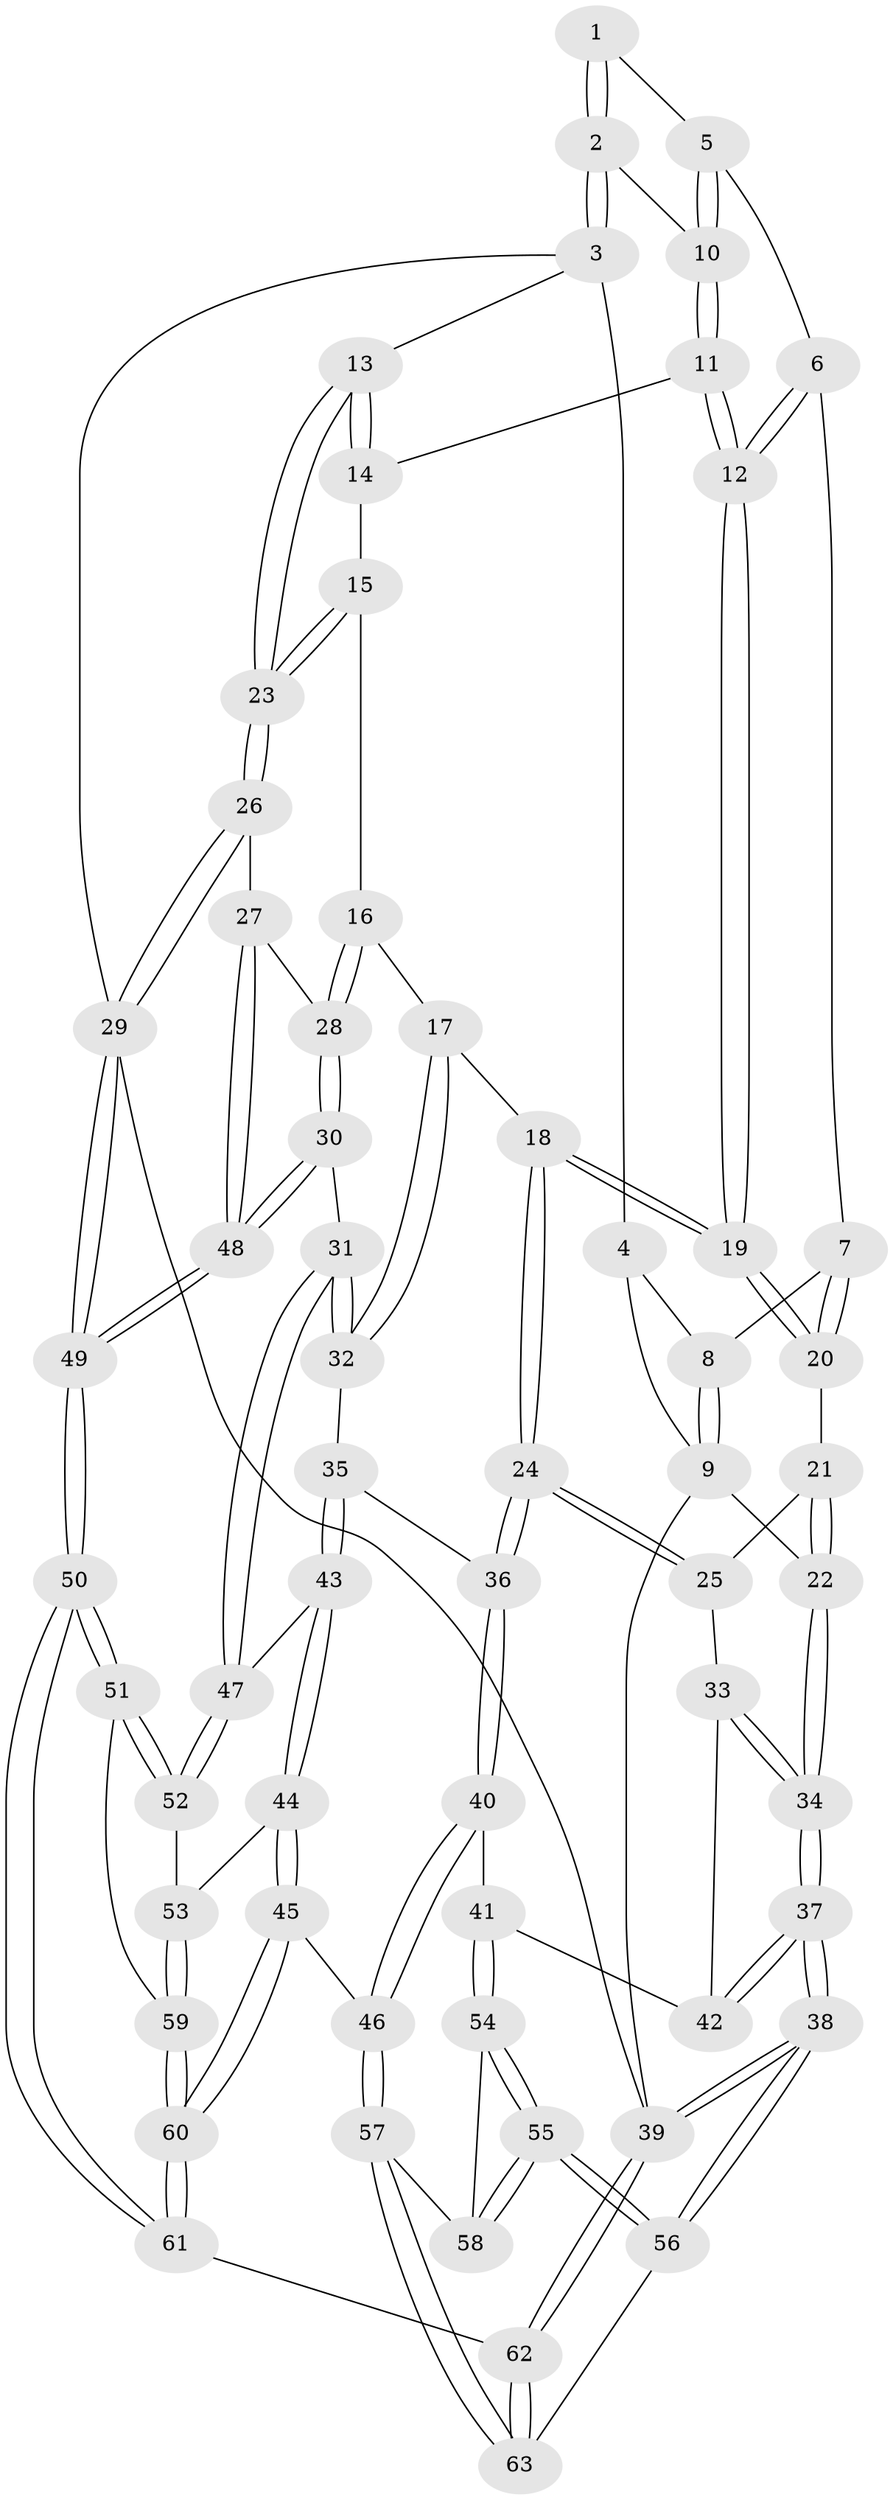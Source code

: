 // Generated by graph-tools (version 1.1) at 2025/01/03/09/25 05:01:22]
// undirected, 63 vertices, 154 edges
graph export_dot {
graph [start="1"]
  node [color=gray90,style=filled];
  1 [pos="+0.3641925738984813+0"];
  2 [pos="+1+0"];
  3 [pos="+1+0"];
  4 [pos="+0.21439575463534166+0"];
  5 [pos="+0.37438970763392576+0"];
  6 [pos="+0.37012941099133767+0"];
  7 [pos="+0.24338792506216345+0.20706522349659978"];
  8 [pos="+0.07442370203153936+0.12552336607065365"];
  9 [pos="+0+0.04143002281910958"];
  10 [pos="+0.6875861374541714+0.1429523697008452"];
  11 [pos="+0.6856949582132682+0.19081867042308978"];
  12 [pos="+0.5912684638575032+0.37631140042017275"];
  13 [pos="+1+0.024802562696587628"];
  14 [pos="+0.8903273507633019+0.2599027512670927"];
  15 [pos="+0.8266030489595215+0.395189726585678"];
  16 [pos="+0.7729289622795076+0.44005225586750557"];
  17 [pos="+0.6912399976602837+0.44151891278277705"];
  18 [pos="+0.5893384237697847+0.43161710585785823"];
  19 [pos="+0.5845117948725329+0.4086681776013058"];
  20 [pos="+0.2432959536429631+0.22197439091787624"];
  21 [pos="+0.1642029564942577+0.3596444869833151"];
  22 [pos="+0+0.40947268257436215"];
  23 [pos="+1+0.4144722691365967"];
  24 [pos="+0.5604799237513325+0.4867060958991649"];
  25 [pos="+0.23254445236792967+0.47908802169345854"];
  26 [pos="+1+0.5555814374214688"];
  27 [pos="+0.9994453055389775+0.58735513623979"];
  28 [pos="+0.9481526630316185+0.5911288625165306"];
  29 [pos="+1+1"];
  30 [pos="+0.8529950816606136+0.6795927123088237"];
  31 [pos="+0.846294364959678+0.6813982685205793"];
  32 [pos="+0.8063448186661035+0.6382364672389373"];
  33 [pos="+0.2153538195081984+0.5729509153026086"];
  34 [pos="+0+0.6635735453198208"];
  35 [pos="+0.5721688394554859+0.5329503963012442"];
  36 [pos="+0.5591282855490972+0.5050812306005837"];
  37 [pos="+0+0.7812863088598851"];
  38 [pos="+0+0.9877885454170289"];
  39 [pos="+0+1"];
  40 [pos="+0.39653210257825056+0.680976686296815"];
  41 [pos="+0.2684041956421018+0.6810872593230445"];
  42 [pos="+0.2507221809349045+0.6555585223983351"];
  43 [pos="+0.5901630420666032+0.5777282672456419"];
  44 [pos="+0.6185957669994805+0.7132226611669794"];
  45 [pos="+0.49504838643422744+0.8536536314697102"];
  46 [pos="+0.4539618086301062+0.8404744231474629"];
  47 [pos="+0.8231319919890568+0.6957812704832725"];
  48 [pos="+0.936381506330625+0.8341630085055076"];
  49 [pos="+1+1"];
  50 [pos="+1+1"];
  51 [pos="+0.7739058474995655+0.8227498094773006"];
  52 [pos="+0.7599378883975206+0.7707252441037812"];
  53 [pos="+0.6599259079328111+0.7439778727027939"];
  54 [pos="+0.26048027041040955+0.7023282437171573"];
  55 [pos="+0.011225183149029516+0.8964948203824002"];
  56 [pos="+0+0.927802517973646"];
  57 [pos="+0.3458942942570174+0.8947862024654135"];
  58 [pos="+0.2924558104039985+0.8474299749352117"];
  59 [pos="+0.6502594669256685+0.8624231643372058"];
  60 [pos="+0.5898893203278718+0.985234814732658"];
  61 [pos="+0.673961681123148+1"];
  62 [pos="+0.3581603883270564+1"];
  63 [pos="+0.3301246847800718+0.9463823670154948"];
  1 -- 2;
  1 -- 2;
  1 -- 5;
  2 -- 3;
  2 -- 3;
  2 -- 10;
  3 -- 4;
  3 -- 13;
  3 -- 29;
  4 -- 8;
  4 -- 9;
  5 -- 6;
  5 -- 10;
  5 -- 10;
  6 -- 7;
  6 -- 12;
  6 -- 12;
  7 -- 8;
  7 -- 20;
  7 -- 20;
  8 -- 9;
  8 -- 9;
  9 -- 22;
  9 -- 39;
  10 -- 11;
  10 -- 11;
  11 -- 12;
  11 -- 12;
  11 -- 14;
  12 -- 19;
  12 -- 19;
  13 -- 14;
  13 -- 14;
  13 -- 23;
  13 -- 23;
  14 -- 15;
  15 -- 16;
  15 -- 23;
  15 -- 23;
  16 -- 17;
  16 -- 28;
  16 -- 28;
  17 -- 18;
  17 -- 32;
  17 -- 32;
  18 -- 19;
  18 -- 19;
  18 -- 24;
  18 -- 24;
  19 -- 20;
  19 -- 20;
  20 -- 21;
  21 -- 22;
  21 -- 22;
  21 -- 25;
  22 -- 34;
  22 -- 34;
  23 -- 26;
  23 -- 26;
  24 -- 25;
  24 -- 25;
  24 -- 36;
  24 -- 36;
  25 -- 33;
  26 -- 27;
  26 -- 29;
  26 -- 29;
  27 -- 28;
  27 -- 48;
  27 -- 48;
  28 -- 30;
  28 -- 30;
  29 -- 49;
  29 -- 49;
  29 -- 39;
  30 -- 31;
  30 -- 48;
  30 -- 48;
  31 -- 32;
  31 -- 32;
  31 -- 47;
  31 -- 47;
  32 -- 35;
  33 -- 34;
  33 -- 34;
  33 -- 42;
  34 -- 37;
  34 -- 37;
  35 -- 36;
  35 -- 43;
  35 -- 43;
  36 -- 40;
  36 -- 40;
  37 -- 38;
  37 -- 38;
  37 -- 42;
  37 -- 42;
  38 -- 39;
  38 -- 39;
  38 -- 56;
  38 -- 56;
  39 -- 62;
  39 -- 62;
  40 -- 41;
  40 -- 46;
  40 -- 46;
  41 -- 42;
  41 -- 54;
  41 -- 54;
  43 -- 44;
  43 -- 44;
  43 -- 47;
  44 -- 45;
  44 -- 45;
  44 -- 53;
  45 -- 46;
  45 -- 60;
  45 -- 60;
  46 -- 57;
  46 -- 57;
  47 -- 52;
  47 -- 52;
  48 -- 49;
  48 -- 49;
  49 -- 50;
  49 -- 50;
  50 -- 51;
  50 -- 51;
  50 -- 61;
  50 -- 61;
  51 -- 52;
  51 -- 52;
  51 -- 59;
  52 -- 53;
  53 -- 59;
  53 -- 59;
  54 -- 55;
  54 -- 55;
  54 -- 58;
  55 -- 56;
  55 -- 56;
  55 -- 58;
  55 -- 58;
  56 -- 63;
  57 -- 58;
  57 -- 63;
  57 -- 63;
  59 -- 60;
  59 -- 60;
  60 -- 61;
  60 -- 61;
  61 -- 62;
  62 -- 63;
  62 -- 63;
}
